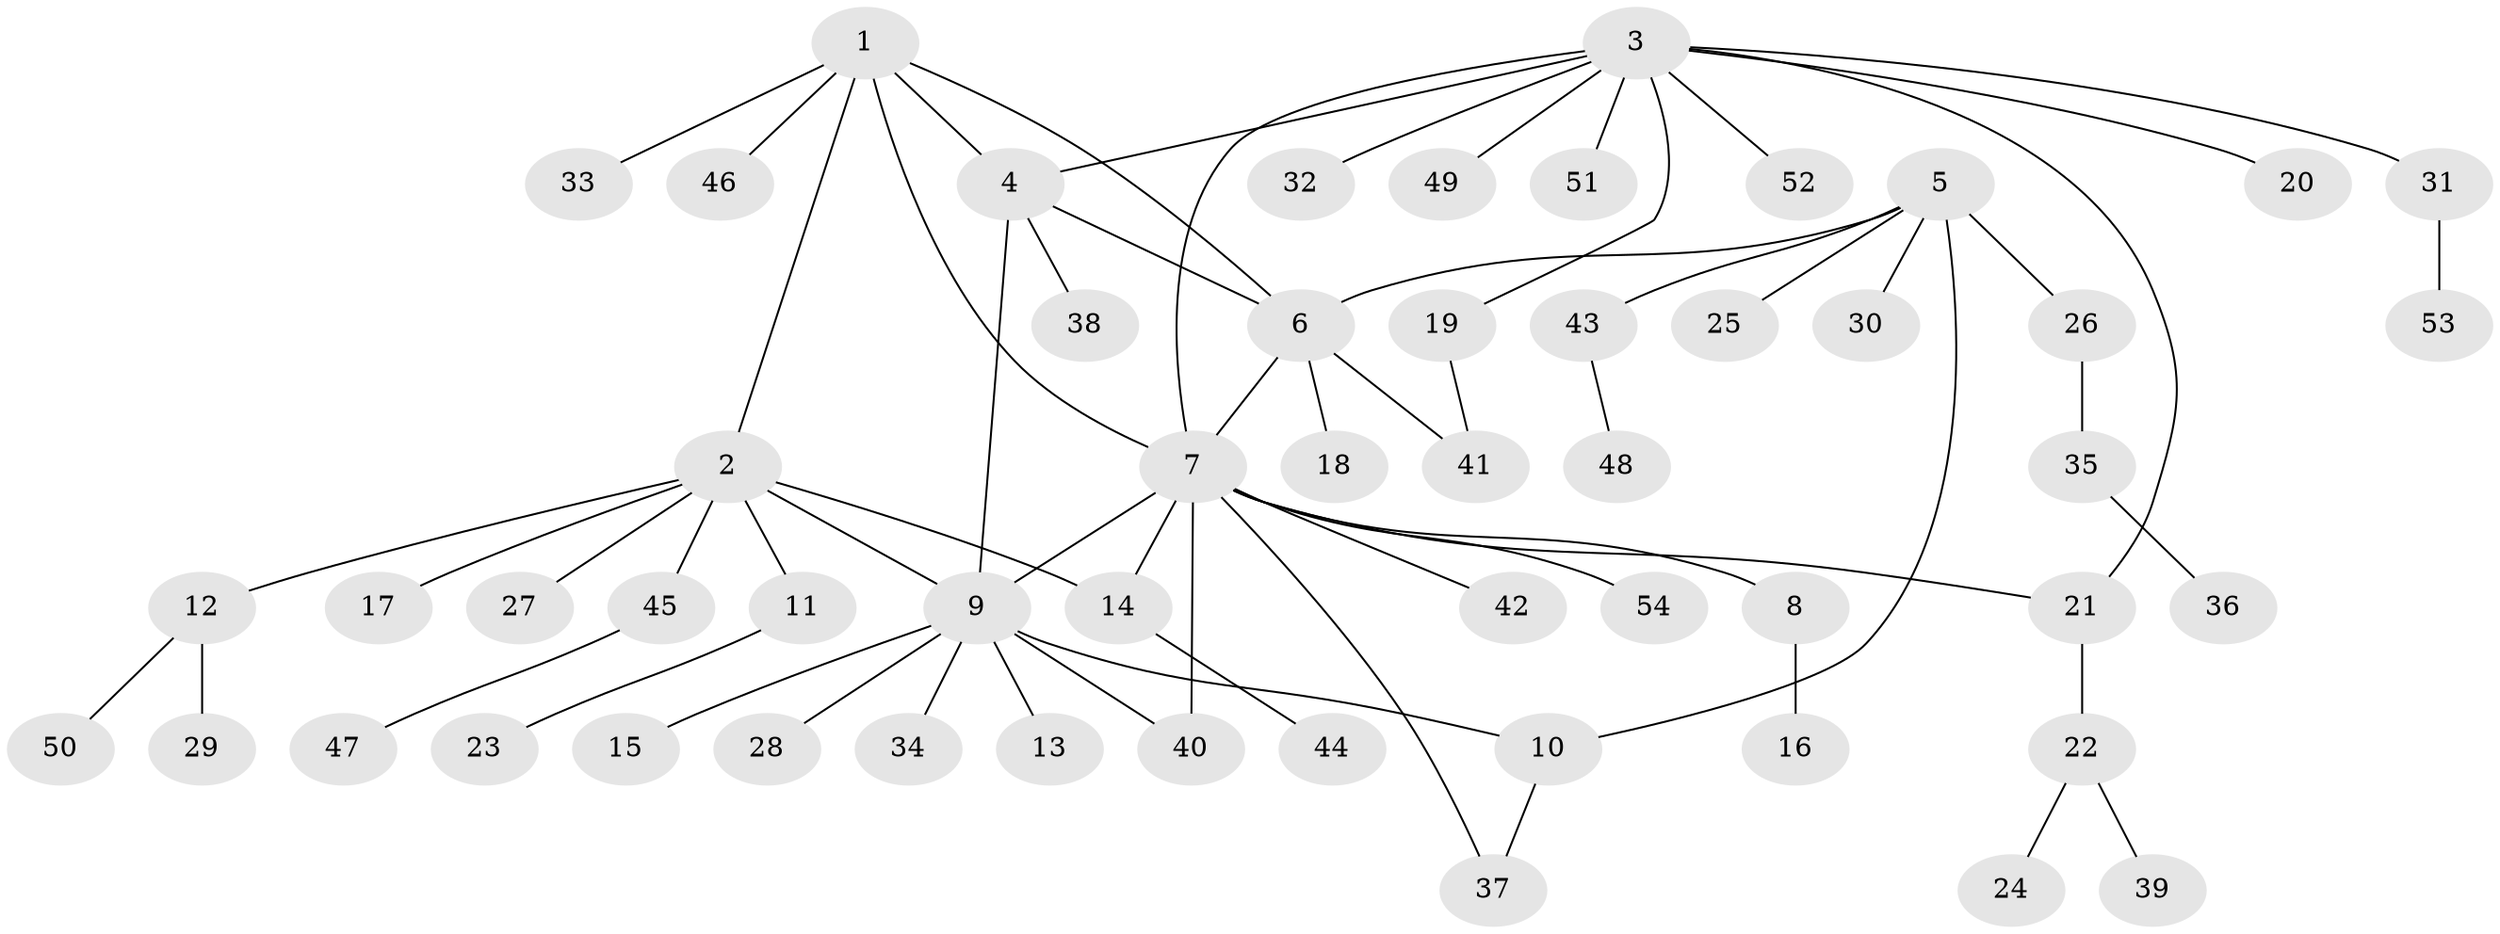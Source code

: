 // coarse degree distribution, {1: 0.8095238095238095, 2: 0.047619047619047616, 4: 0.047619047619047616, 9: 0.047619047619047616, 10: 0.047619047619047616}
// Generated by graph-tools (version 1.1) at 2025/58/03/04/25 21:58:02]
// undirected, 54 vertices, 64 edges
graph export_dot {
graph [start="1"]
  node [color=gray90,style=filled];
  1;
  2;
  3;
  4;
  5;
  6;
  7;
  8;
  9;
  10;
  11;
  12;
  13;
  14;
  15;
  16;
  17;
  18;
  19;
  20;
  21;
  22;
  23;
  24;
  25;
  26;
  27;
  28;
  29;
  30;
  31;
  32;
  33;
  34;
  35;
  36;
  37;
  38;
  39;
  40;
  41;
  42;
  43;
  44;
  45;
  46;
  47;
  48;
  49;
  50;
  51;
  52;
  53;
  54;
  1 -- 2;
  1 -- 4;
  1 -- 6;
  1 -- 7;
  1 -- 33;
  1 -- 46;
  2 -- 9;
  2 -- 11;
  2 -- 12;
  2 -- 14;
  2 -- 17;
  2 -- 27;
  2 -- 45;
  3 -- 4;
  3 -- 7;
  3 -- 19;
  3 -- 20;
  3 -- 21;
  3 -- 31;
  3 -- 32;
  3 -- 49;
  3 -- 51;
  3 -- 52;
  4 -- 6;
  4 -- 9;
  4 -- 38;
  5 -- 6;
  5 -- 10;
  5 -- 25;
  5 -- 26;
  5 -- 30;
  5 -- 43;
  6 -- 7;
  6 -- 18;
  6 -- 41;
  7 -- 8;
  7 -- 9;
  7 -- 14;
  7 -- 21;
  7 -- 37;
  7 -- 40;
  7 -- 42;
  7 -- 54;
  8 -- 16;
  9 -- 10;
  9 -- 13;
  9 -- 15;
  9 -- 28;
  9 -- 34;
  9 -- 40;
  10 -- 37;
  11 -- 23;
  12 -- 29;
  12 -- 50;
  14 -- 44;
  19 -- 41;
  21 -- 22;
  22 -- 24;
  22 -- 39;
  26 -- 35;
  31 -- 53;
  35 -- 36;
  43 -- 48;
  45 -- 47;
}
